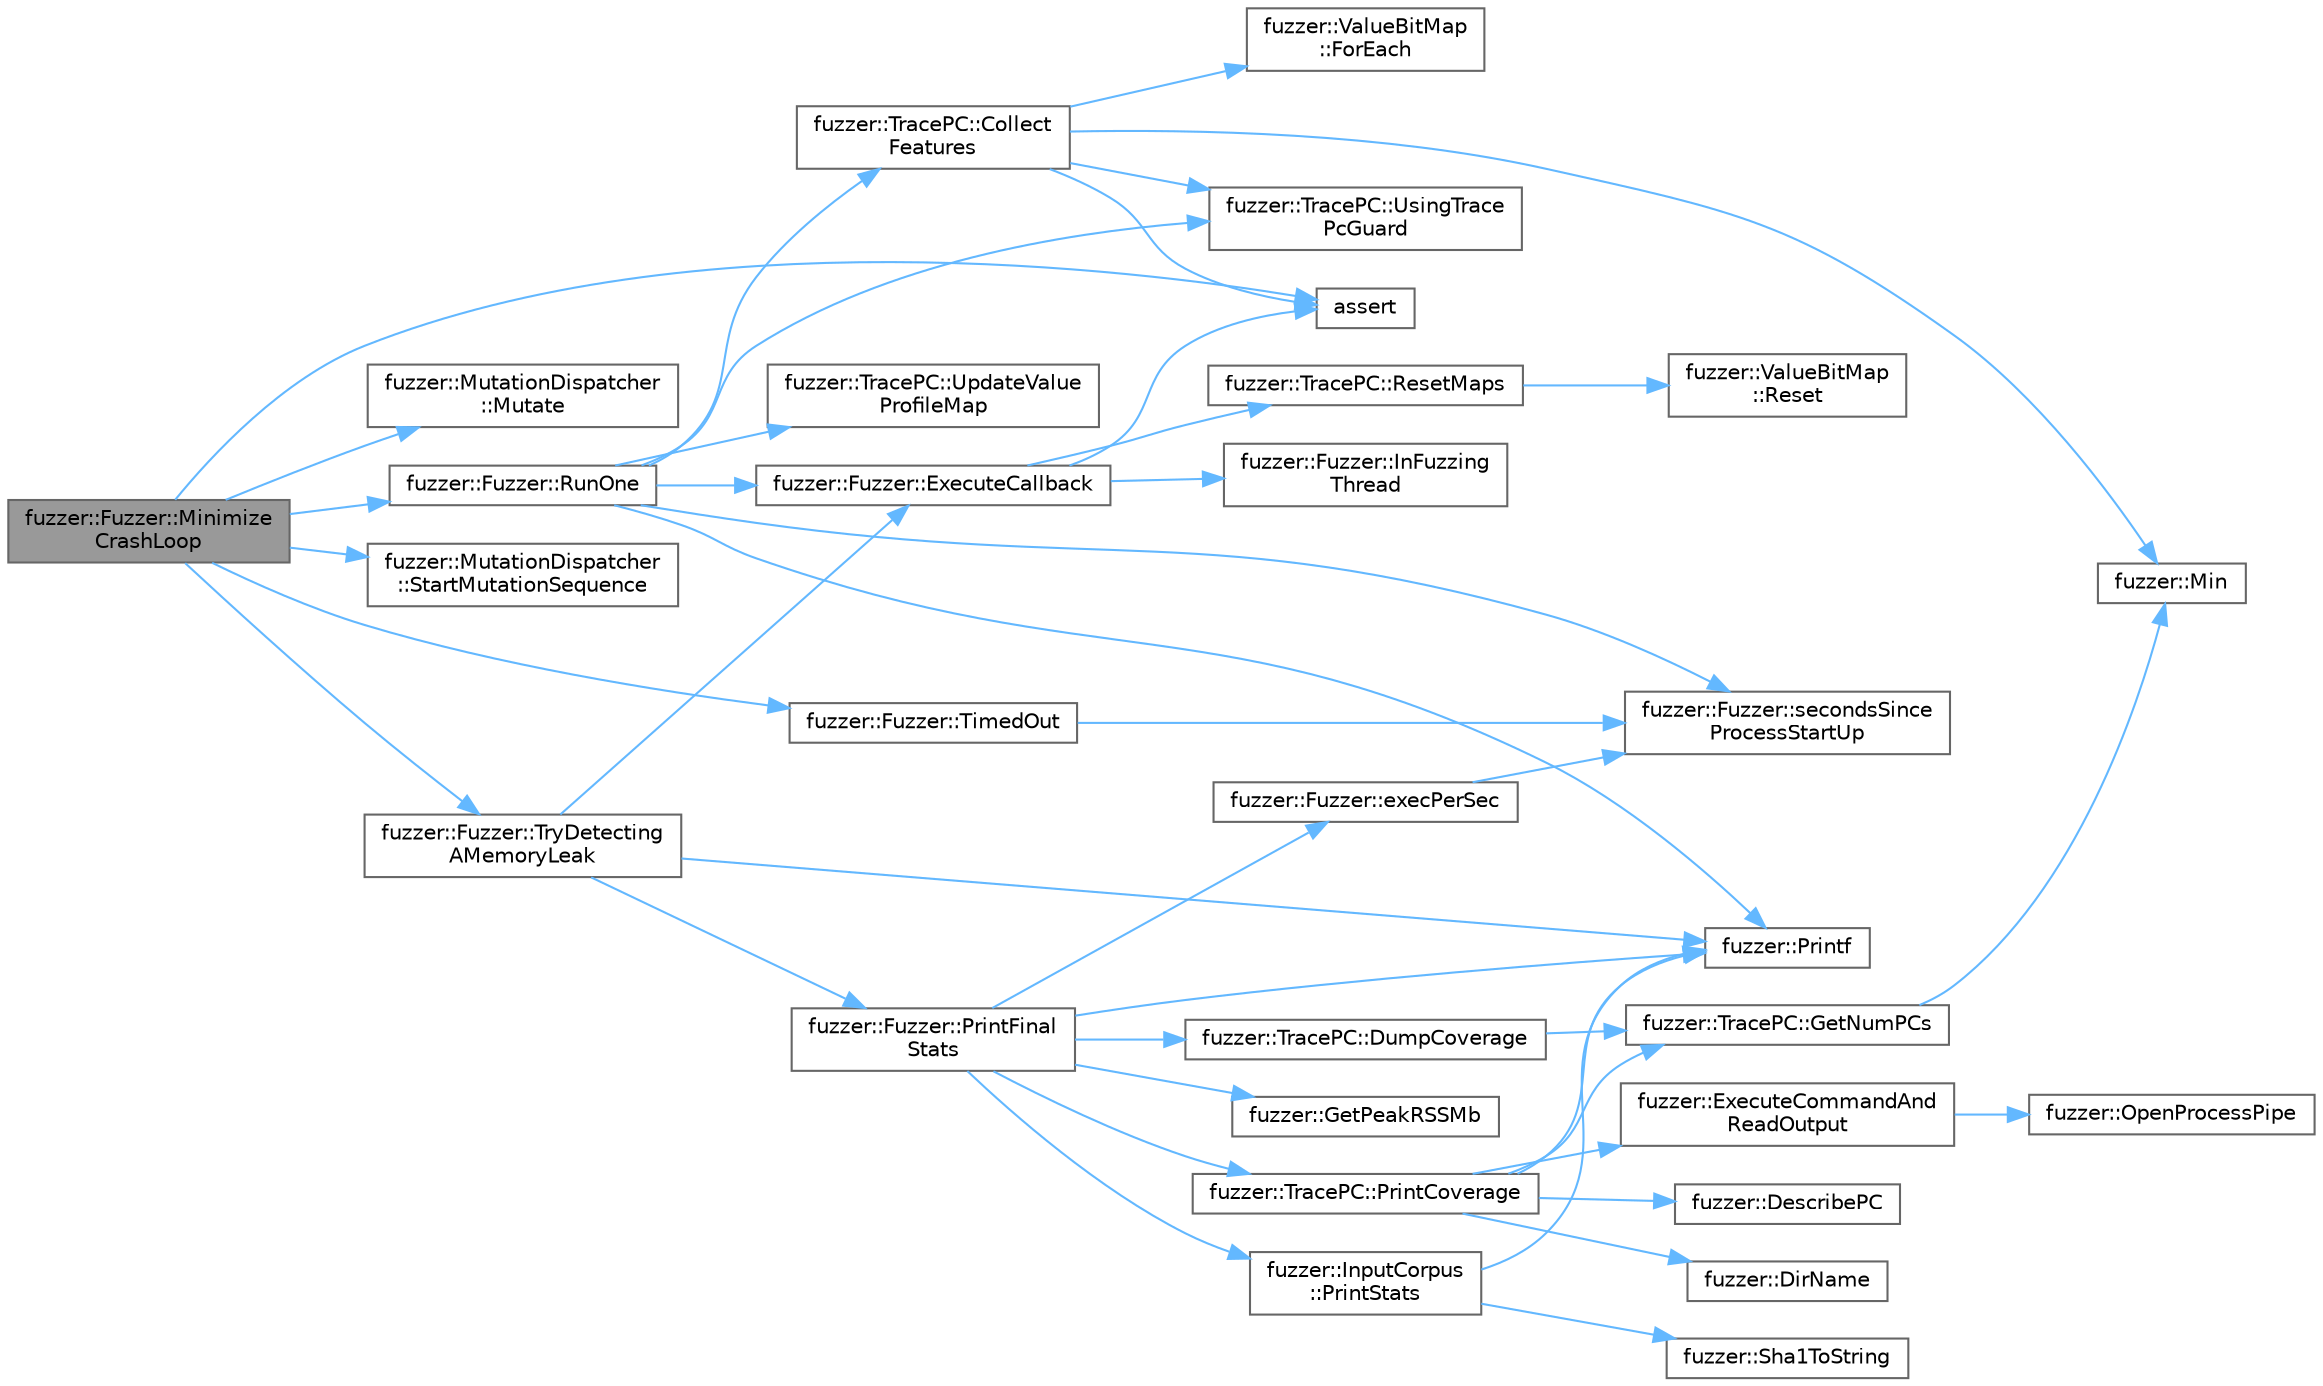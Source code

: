 digraph "fuzzer::Fuzzer::MinimizeCrashLoop"
{
 // LATEX_PDF_SIZE
  bgcolor="transparent";
  edge [fontname=Helvetica,fontsize=10,labelfontname=Helvetica,labelfontsize=10];
  node [fontname=Helvetica,fontsize=10,shape=box,height=0.2,width=0.4];
  rankdir="LR";
  Node1 [id="Node000001",label="fuzzer::Fuzzer::Minimize\lCrashLoop",height=0.2,width=0.4,color="gray40", fillcolor="grey60", style="filled", fontcolor="black",tooltip=" "];
  Node1 -> Node2 [id="edge1_Node000001_Node000002",color="steelblue1",style="solid",tooltip=" "];
  Node2 [id="Node000002",label="assert",height=0.2,width=0.4,color="grey40", fillcolor="white", style="filled",URL="$_fuzzer_trace_p_c_8cpp.html#aa099297e8e2ed3ff1bcc3de3ff413238",tooltip=" "];
  Node1 -> Node3 [id="edge2_Node000001_Node000003",color="steelblue1",style="solid",tooltip=" "];
  Node3 [id="Node000003",label="fuzzer::MutationDispatcher\l::Mutate",height=0.2,width=0.4,color="grey40", fillcolor="white", style="filled",URL="$classfuzzer_1_1_mutation_dispatcher.html#afa4f730fc79863d8b145b5ba0dea19f5",tooltip=" "];
  Node1 -> Node4 [id="edge3_Node000001_Node000004",color="steelblue1",style="solid",tooltip=" "];
  Node4 [id="Node000004",label="fuzzer::Fuzzer::RunOne",height=0.2,width=0.4,color="grey40", fillcolor="white", style="filled",URL="$classfuzzer_1_1_fuzzer.html#a89cb175e3dd6b4e14beb716a8a64f10c",tooltip=" "];
  Node4 -> Node5 [id="edge4_Node000004_Node000005",color="steelblue1",style="solid",tooltip=" "];
  Node5 [id="Node000005",label="fuzzer::TracePC::Collect\lFeatures",height=0.2,width=0.4,color="grey40", fillcolor="white", style="filled",URL="$classfuzzer_1_1_trace_p_c.html#a55ed957cdbb049a9e2d5bb4fb9455d79",tooltip=" "];
  Node5 -> Node2 [id="edge5_Node000005_Node000002",color="steelblue1",style="solid",tooltip=" "];
  Node5 -> Node6 [id="edge6_Node000005_Node000006",color="steelblue1",style="solid",tooltip=" "];
  Node6 [id="Node000006",label="fuzzer::ValueBitMap\l::ForEach",height=0.2,width=0.4,color="grey40", fillcolor="white", style="filled",URL="$structfuzzer_1_1_value_bit_map.html#a152e13d2af4b78d639e4225f2dd2f040",tooltip=" "];
  Node5 -> Node7 [id="edge7_Node000005_Node000007",color="steelblue1",style="solid",tooltip=" "];
  Node7 [id="Node000007",label="fuzzer::Min",height=0.2,width=0.4,color="grey40", fillcolor="white", style="filled",URL="$namespacefuzzer.html#a5d55e117eab080df334785a11032f9a1",tooltip=" "];
  Node5 -> Node8 [id="edge8_Node000005_Node000008",color="steelblue1",style="solid",tooltip=" "];
  Node8 [id="Node000008",label="fuzzer::TracePC::UsingTrace\lPcGuard",height=0.2,width=0.4,color="grey40", fillcolor="white", style="filled",URL="$classfuzzer_1_1_trace_p_c.html#a29a541c6620ce8b571bc0657205134e6",tooltip=" "];
  Node4 -> Node9 [id="edge9_Node000004_Node000009",color="steelblue1",style="solid",tooltip=" "];
  Node9 [id="Node000009",label="fuzzer::Fuzzer::ExecuteCallback",height=0.2,width=0.4,color="grey40", fillcolor="white", style="filled",URL="$classfuzzer_1_1_fuzzer.html#a5a299bed53a0c2d2ffd6557c173f7e40",tooltip=" "];
  Node9 -> Node2 [id="edge10_Node000009_Node000002",color="steelblue1",style="solid",tooltip=" "];
  Node9 -> Node10 [id="edge11_Node000009_Node000010",color="steelblue1",style="solid",tooltip=" "];
  Node10 [id="Node000010",label="fuzzer::Fuzzer::InFuzzing\lThread",height=0.2,width=0.4,color="grey40", fillcolor="white", style="filled",URL="$classfuzzer_1_1_fuzzer.html#a6b8043b43eaa243299df6d64ba8413b6",tooltip=" "];
  Node9 -> Node11 [id="edge12_Node000009_Node000011",color="steelblue1",style="solid",tooltip=" "];
  Node11 [id="Node000011",label="fuzzer::TracePC::ResetMaps",height=0.2,width=0.4,color="grey40", fillcolor="white", style="filled",URL="$classfuzzer_1_1_trace_p_c.html#ab843236d692511688e9d754f926de962",tooltip=" "];
  Node11 -> Node12 [id="edge13_Node000011_Node000012",color="steelblue1",style="solid",tooltip=" "];
  Node12 [id="Node000012",label="fuzzer::ValueBitMap\l::Reset",height=0.2,width=0.4,color="grey40", fillcolor="white", style="filled",URL="$structfuzzer_1_1_value_bit_map.html#a7e0a77c4c7b3631b136ea7f2d3f6ceaf",tooltip=" "];
  Node4 -> Node13 [id="edge14_Node000004_Node000013",color="steelblue1",style="solid",tooltip=" "];
  Node13 [id="Node000013",label="fuzzer::Printf",height=0.2,width=0.4,color="grey40", fillcolor="white", style="filled",URL="$namespacefuzzer.html#afab785891fdb74f8fd33bca421bde935",tooltip=" "];
  Node4 -> Node14 [id="edge15_Node000004_Node000014",color="steelblue1",style="solid",tooltip=" "];
  Node14 [id="Node000014",label="fuzzer::Fuzzer::secondsSince\lProcessStartUp",height=0.2,width=0.4,color="grey40", fillcolor="white", style="filled",URL="$classfuzzer_1_1_fuzzer.html#a71ac55e6fdd0979496a9c65f99fe33c5",tooltip=" "];
  Node4 -> Node15 [id="edge16_Node000004_Node000015",color="steelblue1",style="solid",tooltip=" "];
  Node15 [id="Node000015",label="fuzzer::TracePC::UpdateValue\lProfileMap",height=0.2,width=0.4,color="grey40", fillcolor="white", style="filled",URL="$classfuzzer_1_1_trace_p_c.html#a0b16b7fef77ffd1f2db211cbf79120cc",tooltip=" "];
  Node4 -> Node8 [id="edge17_Node000004_Node000008",color="steelblue1",style="solid",tooltip=" "];
  Node1 -> Node16 [id="edge18_Node000001_Node000016",color="steelblue1",style="solid",tooltip=" "];
  Node16 [id="Node000016",label="fuzzer::MutationDispatcher\l::StartMutationSequence",height=0.2,width=0.4,color="grey40", fillcolor="white", style="filled",URL="$classfuzzer_1_1_mutation_dispatcher.html#a6b24d17b1888937f6ea642544b3bfece",tooltip="Indicate that we are about to start a new sequence of mutations."];
  Node1 -> Node17 [id="edge19_Node000001_Node000017",color="steelblue1",style="solid",tooltip=" "];
  Node17 [id="Node000017",label="fuzzer::Fuzzer::TimedOut",height=0.2,width=0.4,color="grey40", fillcolor="white", style="filled",URL="$classfuzzer_1_1_fuzzer.html#acde1eccc2e342f62136ab3531b2b5630",tooltip=" "];
  Node17 -> Node14 [id="edge20_Node000017_Node000014",color="steelblue1",style="solid",tooltip=" "];
  Node1 -> Node18 [id="edge21_Node000001_Node000018",color="steelblue1",style="solid",tooltip=" "];
  Node18 [id="Node000018",label="fuzzer::Fuzzer::TryDetecting\lAMemoryLeak",height=0.2,width=0.4,color="grey40", fillcolor="white", style="filled",URL="$classfuzzer_1_1_fuzzer.html#a7b4edc3276350436fe6ed3f4200b0226",tooltip=" "];
  Node18 -> Node9 [id="edge22_Node000018_Node000009",color="steelblue1",style="solid",tooltip=" "];
  Node18 -> Node13 [id="edge23_Node000018_Node000013",color="steelblue1",style="solid",tooltip=" "];
  Node18 -> Node19 [id="edge24_Node000018_Node000019",color="steelblue1",style="solid",tooltip=" "];
  Node19 [id="Node000019",label="fuzzer::Fuzzer::PrintFinal\lStats",height=0.2,width=0.4,color="grey40", fillcolor="white", style="filled",URL="$classfuzzer_1_1_fuzzer.html#a7caa04e4384d37875ab1d2eb745f5978",tooltip=" "];
  Node19 -> Node20 [id="edge25_Node000019_Node000020",color="steelblue1",style="solid",tooltip=" "];
  Node20 [id="Node000020",label="fuzzer::TracePC::DumpCoverage",height=0.2,width=0.4,color="grey40", fillcolor="white", style="filled",URL="$classfuzzer_1_1_trace_p_c.html#a00d12d3dc9f3f859e0ae382e5dc4569b",tooltip=" "];
  Node20 -> Node21 [id="edge26_Node000020_Node000021",color="steelblue1",style="solid",tooltip=" "];
  Node21 [id="Node000021",label="fuzzer::TracePC::GetNumPCs",height=0.2,width=0.4,color="grey40", fillcolor="white", style="filled",URL="$classfuzzer_1_1_trace_p_c.html#a29c324a4bb01920cc5e6d322c112fea3",tooltip=" "];
  Node21 -> Node7 [id="edge27_Node000021_Node000007",color="steelblue1",style="solid",tooltip=" "];
  Node19 -> Node22 [id="edge28_Node000019_Node000022",color="steelblue1",style="solid",tooltip=" "];
  Node22 [id="Node000022",label="fuzzer::Fuzzer::execPerSec",height=0.2,width=0.4,color="grey40", fillcolor="white", style="filled",URL="$classfuzzer_1_1_fuzzer.html#aa88607925eeffcf7d373ac58e767d7d5",tooltip=" "];
  Node22 -> Node14 [id="edge29_Node000022_Node000014",color="steelblue1",style="solid",tooltip=" "];
  Node19 -> Node23 [id="edge30_Node000019_Node000023",color="steelblue1",style="solid",tooltip=" "];
  Node23 [id="Node000023",label="fuzzer::GetPeakRSSMb",height=0.2,width=0.4,color="grey40", fillcolor="white", style="filled",URL="$namespacefuzzer.html#a68e55a0d2097c32deccec92e71c73048",tooltip=" "];
  Node19 -> Node24 [id="edge31_Node000019_Node000024",color="steelblue1",style="solid",tooltip=" "];
  Node24 [id="Node000024",label="fuzzer::TracePC::PrintCoverage",height=0.2,width=0.4,color="grey40", fillcolor="white", style="filled",URL="$classfuzzer_1_1_trace_p_c.html#a820d41fac36e0d082c01574d5cb73dd1",tooltip=" "];
  Node24 -> Node25 [id="edge32_Node000024_Node000025",color="steelblue1",style="solid",tooltip=" "];
  Node25 [id="Node000025",label="fuzzer::DescribePC",height=0.2,width=0.4,color="grey40", fillcolor="white", style="filled",URL="$namespacefuzzer.html#afb090b7fbbc2b7c81ecbc1f9c8680a73",tooltip=" "];
  Node24 -> Node26 [id="edge33_Node000024_Node000026",color="steelblue1",style="solid",tooltip=" "];
  Node26 [id="Node000026",label="fuzzer::DirName",height=0.2,width=0.4,color="grey40", fillcolor="white", style="filled",URL="$namespacefuzzer.html#a87962324e0c49b845ee587cc0f8c6ae0",tooltip=" "];
  Node24 -> Node27 [id="edge34_Node000024_Node000027",color="steelblue1",style="solid",tooltip=" "];
  Node27 [id="Node000027",label="fuzzer::ExecuteCommandAnd\lReadOutput",height=0.2,width=0.4,color="grey40", fillcolor="white", style="filled",URL="$namespacefuzzer.html#adee813b48784a6bbfa13f1121e7a5a10",tooltip=" "];
  Node27 -> Node28 [id="edge35_Node000027_Node000028",color="steelblue1",style="solid",tooltip=" "];
  Node28 [id="Node000028",label="fuzzer::OpenProcessPipe",height=0.2,width=0.4,color="grey40", fillcolor="white", style="filled",URL="$namespacefuzzer.html#a715776813eeed82570599ebf9816c014",tooltip=" "];
  Node24 -> Node21 [id="edge36_Node000024_Node000021",color="steelblue1",style="solid",tooltip=" "];
  Node24 -> Node13 [id="edge37_Node000024_Node000013",color="steelblue1",style="solid",tooltip=" "];
  Node19 -> Node13 [id="edge38_Node000019_Node000013",color="steelblue1",style="solid",tooltip=" "];
  Node19 -> Node29 [id="edge39_Node000019_Node000029",color="steelblue1",style="solid",tooltip=" "];
  Node29 [id="Node000029",label="fuzzer::InputCorpus\l::PrintStats",height=0.2,width=0.4,color="grey40", fillcolor="white", style="filled",URL="$classfuzzer_1_1_input_corpus.html#a2238a0709b1f57877bb506887fc64b0a",tooltip=" "];
  Node29 -> Node13 [id="edge40_Node000029_Node000013",color="steelblue1",style="solid",tooltip=" "];
  Node29 -> Node30 [id="edge41_Node000029_Node000030",color="steelblue1",style="solid",tooltip=" "];
  Node30 [id="Node000030",label="fuzzer::Sha1ToString",height=0.2,width=0.4,color="grey40", fillcolor="white", style="filled",URL="$namespacefuzzer.html#af169a5e81c6e590e4240ccfbb84b8b6a",tooltip=" "];
}
